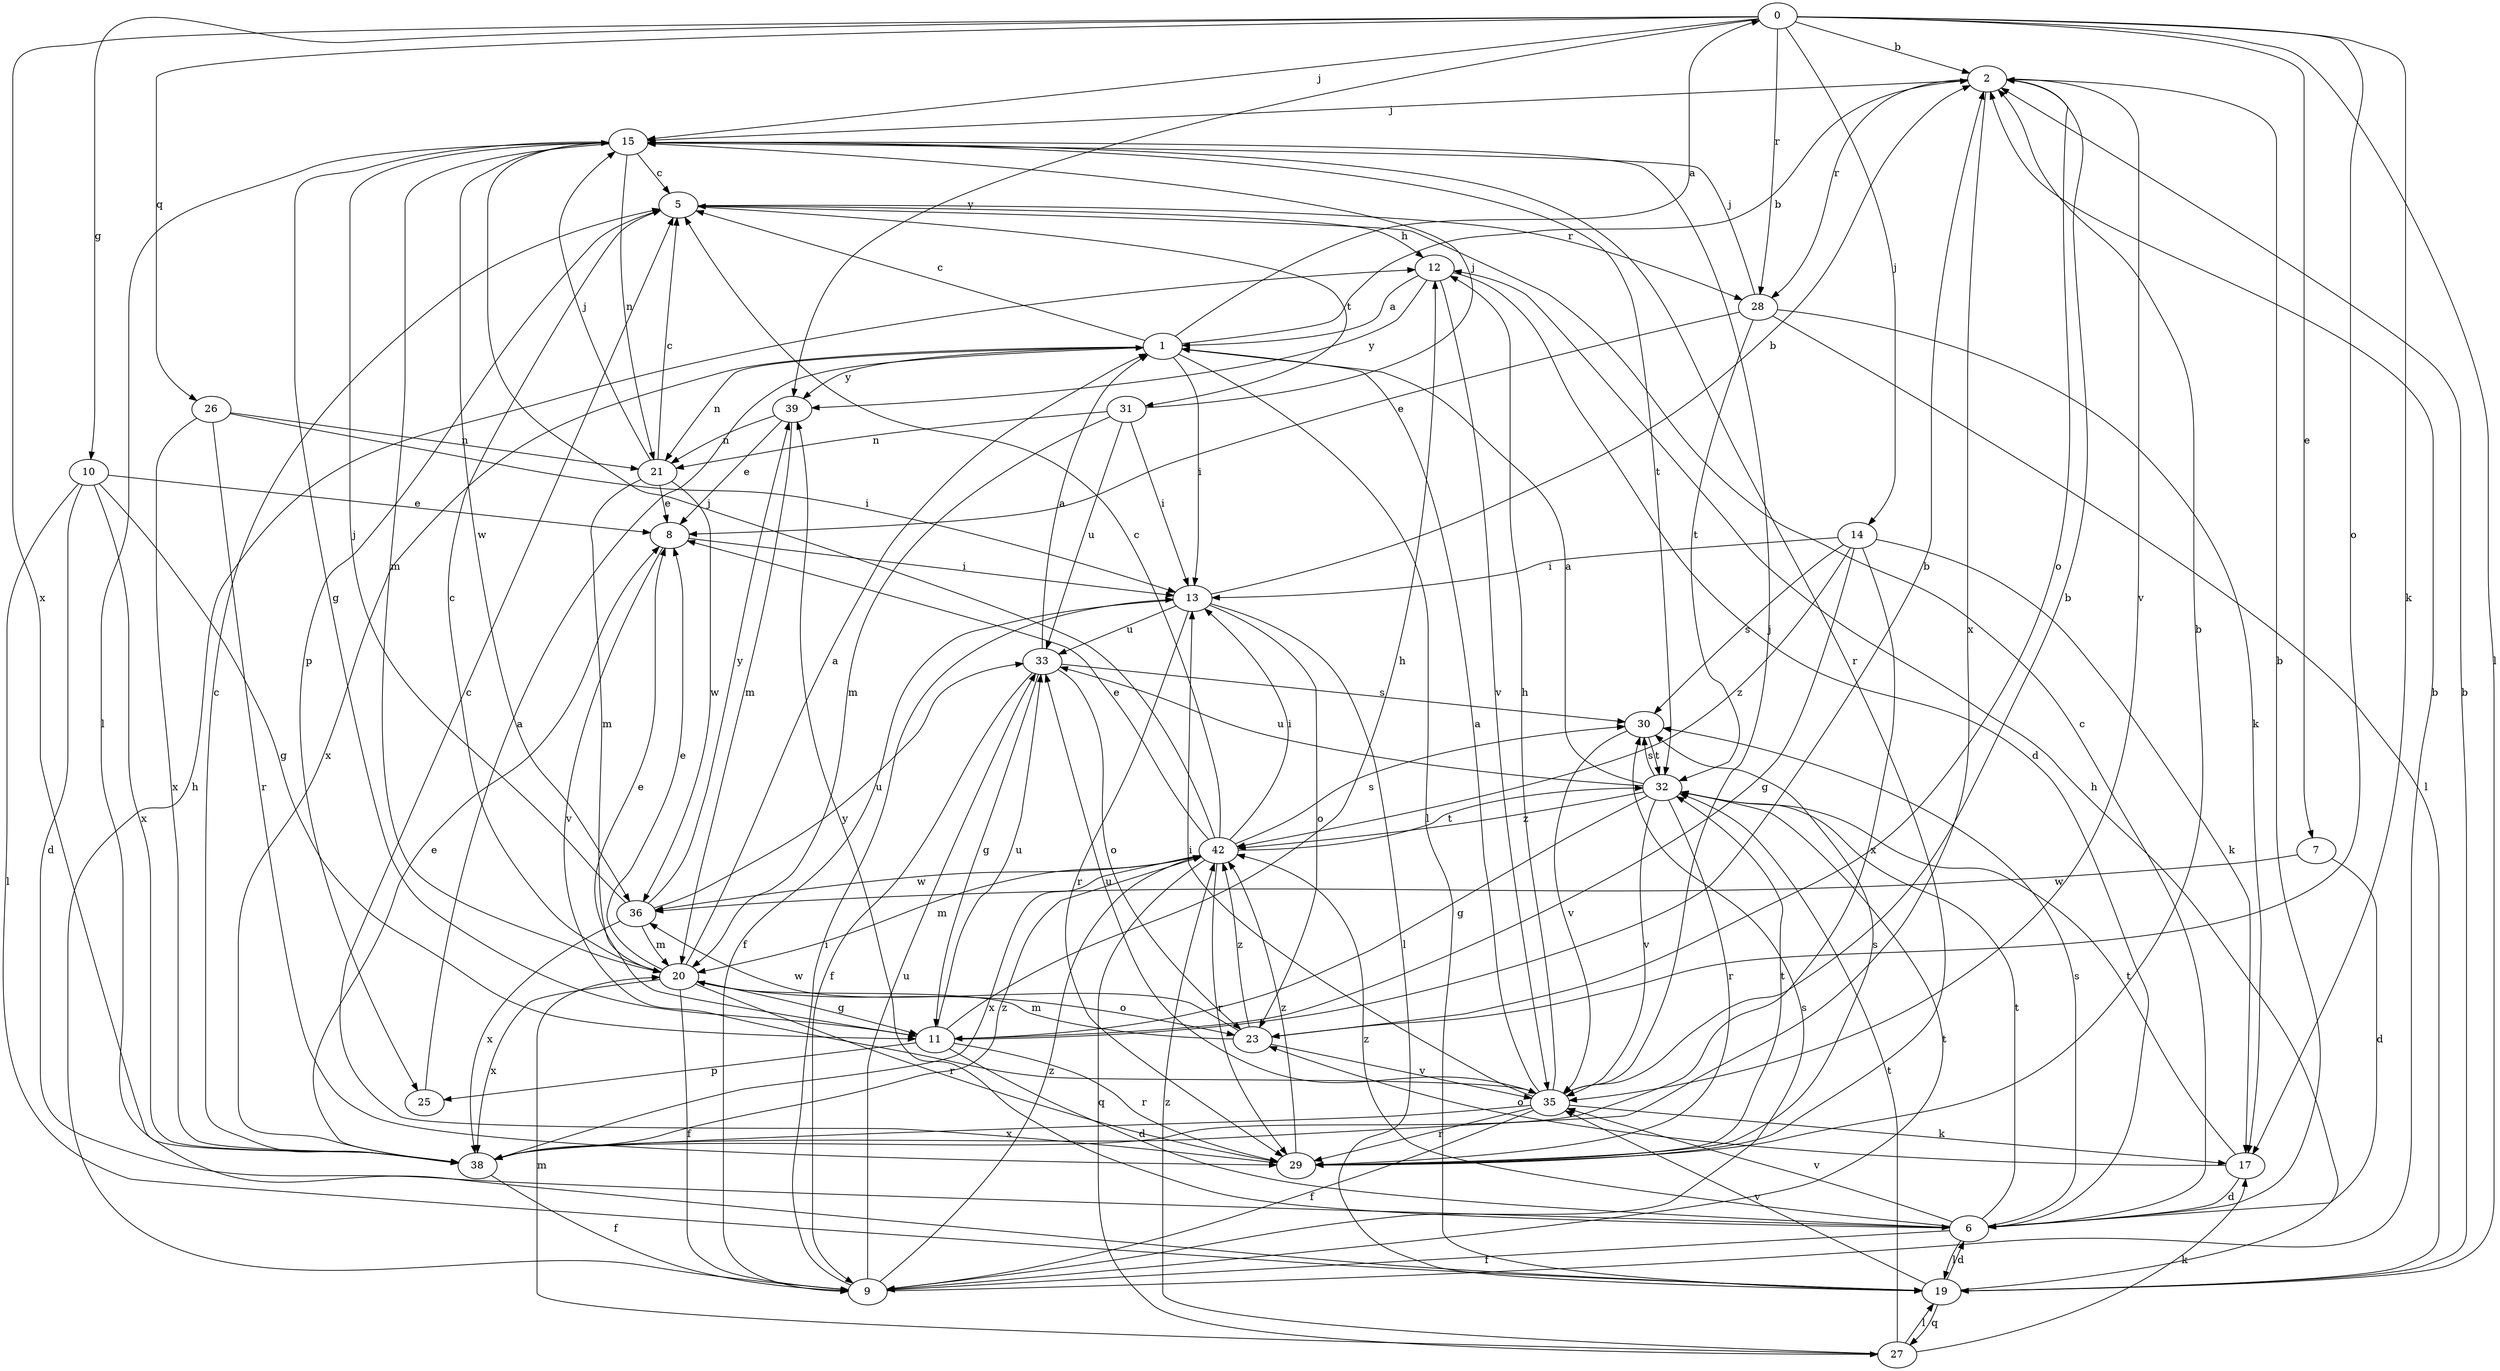 strict digraph  {
0;
1;
2;
5;
6;
7;
8;
9;
10;
11;
12;
13;
14;
15;
17;
19;
20;
21;
23;
25;
26;
27;
28;
29;
30;
31;
32;
33;
35;
36;
38;
39;
42;
0 -> 2  [label=b];
0 -> 7  [label=e];
0 -> 10  [label=g];
0 -> 14  [label=j];
0 -> 15  [label=j];
0 -> 17  [label=k];
0 -> 19  [label=l];
0 -> 23  [label=o];
0 -> 26  [label=q];
0 -> 28  [label=r];
0 -> 38  [label=x];
0 -> 39  [label=y];
1 -> 0  [label=a];
1 -> 2  [label=b];
1 -> 5  [label=c];
1 -> 13  [label=i];
1 -> 19  [label=l];
1 -> 21  [label=n];
1 -> 38  [label=x];
1 -> 39  [label=y];
2 -> 15  [label=j];
2 -> 23  [label=o];
2 -> 28  [label=r];
2 -> 35  [label=v];
2 -> 38  [label=x];
5 -> 12  [label=h];
5 -> 25  [label=p];
5 -> 28  [label=r];
5 -> 31  [label=t];
6 -> 2  [label=b];
6 -> 5  [label=c];
6 -> 9  [label=f];
6 -> 19  [label=l];
6 -> 30  [label=s];
6 -> 32  [label=t];
6 -> 35  [label=v];
6 -> 39  [label=y];
6 -> 42  [label=z];
7 -> 6  [label=d];
7 -> 36  [label=w];
8 -> 13  [label=i];
8 -> 35  [label=v];
9 -> 2  [label=b];
9 -> 12  [label=h];
9 -> 13  [label=i];
9 -> 30  [label=s];
9 -> 32  [label=t];
9 -> 33  [label=u];
9 -> 42  [label=z];
10 -> 6  [label=d];
10 -> 8  [label=e];
10 -> 11  [label=g];
10 -> 19  [label=l];
10 -> 38  [label=x];
11 -> 2  [label=b];
11 -> 6  [label=d];
11 -> 8  [label=e];
11 -> 12  [label=h];
11 -> 25  [label=p];
11 -> 29  [label=r];
11 -> 33  [label=u];
12 -> 1  [label=a];
12 -> 6  [label=d];
12 -> 35  [label=v];
12 -> 39  [label=y];
13 -> 2  [label=b];
13 -> 9  [label=f];
13 -> 19  [label=l];
13 -> 23  [label=o];
13 -> 29  [label=r];
13 -> 33  [label=u];
14 -> 11  [label=g];
14 -> 13  [label=i];
14 -> 17  [label=k];
14 -> 30  [label=s];
14 -> 38  [label=x];
14 -> 42  [label=z];
15 -> 5  [label=c];
15 -> 11  [label=g];
15 -> 19  [label=l];
15 -> 20  [label=m];
15 -> 21  [label=n];
15 -> 29  [label=r];
15 -> 32  [label=t];
15 -> 36  [label=w];
17 -> 6  [label=d];
17 -> 23  [label=o];
17 -> 32  [label=t];
19 -> 2  [label=b];
19 -> 6  [label=d];
19 -> 12  [label=h];
19 -> 27  [label=q];
19 -> 35  [label=v];
20 -> 1  [label=a];
20 -> 5  [label=c];
20 -> 8  [label=e];
20 -> 9  [label=f];
20 -> 11  [label=g];
20 -> 23  [label=o];
20 -> 29  [label=r];
20 -> 38  [label=x];
21 -> 5  [label=c];
21 -> 8  [label=e];
21 -> 15  [label=j];
21 -> 20  [label=m];
21 -> 36  [label=w];
23 -> 20  [label=m];
23 -> 35  [label=v];
23 -> 36  [label=w];
23 -> 42  [label=z];
25 -> 1  [label=a];
26 -> 13  [label=i];
26 -> 21  [label=n];
26 -> 29  [label=r];
26 -> 38  [label=x];
27 -> 17  [label=k];
27 -> 19  [label=l];
27 -> 20  [label=m];
27 -> 32  [label=t];
27 -> 42  [label=z];
28 -> 8  [label=e];
28 -> 15  [label=j];
28 -> 17  [label=k];
28 -> 19  [label=l];
28 -> 32  [label=t];
29 -> 2  [label=b];
29 -> 5  [label=c];
29 -> 30  [label=s];
29 -> 32  [label=t];
29 -> 42  [label=z];
30 -> 32  [label=t];
30 -> 35  [label=v];
31 -> 13  [label=i];
31 -> 15  [label=j];
31 -> 20  [label=m];
31 -> 21  [label=n];
31 -> 33  [label=u];
32 -> 1  [label=a];
32 -> 11  [label=g];
32 -> 29  [label=r];
32 -> 30  [label=s];
32 -> 33  [label=u];
32 -> 35  [label=v];
32 -> 42  [label=z];
33 -> 1  [label=a];
33 -> 9  [label=f];
33 -> 11  [label=g];
33 -> 23  [label=o];
33 -> 30  [label=s];
35 -> 1  [label=a];
35 -> 2  [label=b];
35 -> 9  [label=f];
35 -> 12  [label=h];
35 -> 13  [label=i];
35 -> 15  [label=j];
35 -> 17  [label=k];
35 -> 29  [label=r];
35 -> 33  [label=u];
35 -> 38  [label=x];
36 -> 15  [label=j];
36 -> 20  [label=m];
36 -> 33  [label=u];
36 -> 38  [label=x];
36 -> 39  [label=y];
38 -> 5  [label=c];
38 -> 8  [label=e];
38 -> 9  [label=f];
38 -> 42  [label=z];
39 -> 8  [label=e];
39 -> 20  [label=m];
39 -> 21  [label=n];
42 -> 5  [label=c];
42 -> 8  [label=e];
42 -> 13  [label=i];
42 -> 15  [label=j];
42 -> 20  [label=m];
42 -> 27  [label=q];
42 -> 29  [label=r];
42 -> 30  [label=s];
42 -> 32  [label=t];
42 -> 36  [label=w];
42 -> 38  [label=x];
}
